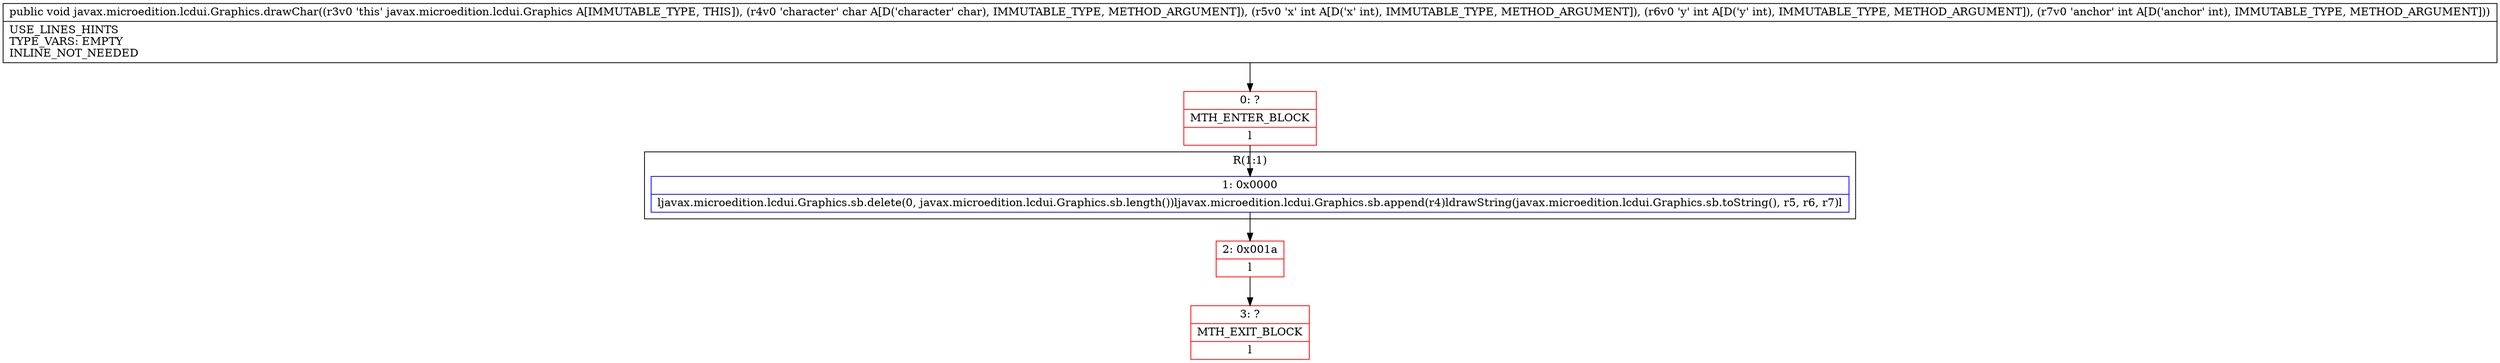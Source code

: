 digraph "CFG forjavax.microedition.lcdui.Graphics.drawChar(CIII)V" {
subgraph cluster_Region_1259575599 {
label = "R(1:1)";
node [shape=record,color=blue];
Node_1 [shape=record,label="{1\:\ 0x0000|ljavax.microedition.lcdui.Graphics.sb.delete(0, javax.microedition.lcdui.Graphics.sb.length())ljavax.microedition.lcdui.Graphics.sb.append(r4)ldrawString(javax.microedition.lcdui.Graphics.sb.toString(), r5, r6, r7)l}"];
}
Node_0 [shape=record,color=red,label="{0\:\ ?|MTH_ENTER_BLOCK\l|l}"];
Node_2 [shape=record,color=red,label="{2\:\ 0x001a|l}"];
Node_3 [shape=record,color=red,label="{3\:\ ?|MTH_EXIT_BLOCK\l|l}"];
MethodNode[shape=record,label="{public void javax.microedition.lcdui.Graphics.drawChar((r3v0 'this' javax.microedition.lcdui.Graphics A[IMMUTABLE_TYPE, THIS]), (r4v0 'character' char A[D('character' char), IMMUTABLE_TYPE, METHOD_ARGUMENT]), (r5v0 'x' int A[D('x' int), IMMUTABLE_TYPE, METHOD_ARGUMENT]), (r6v0 'y' int A[D('y' int), IMMUTABLE_TYPE, METHOD_ARGUMENT]), (r7v0 'anchor' int A[D('anchor' int), IMMUTABLE_TYPE, METHOD_ARGUMENT]))  | USE_LINES_HINTS\lTYPE_VARS: EMPTY\lINLINE_NOT_NEEDED\l}"];
MethodNode -> Node_0;
Node_1 -> Node_2;
Node_0 -> Node_1;
Node_2 -> Node_3;
}

